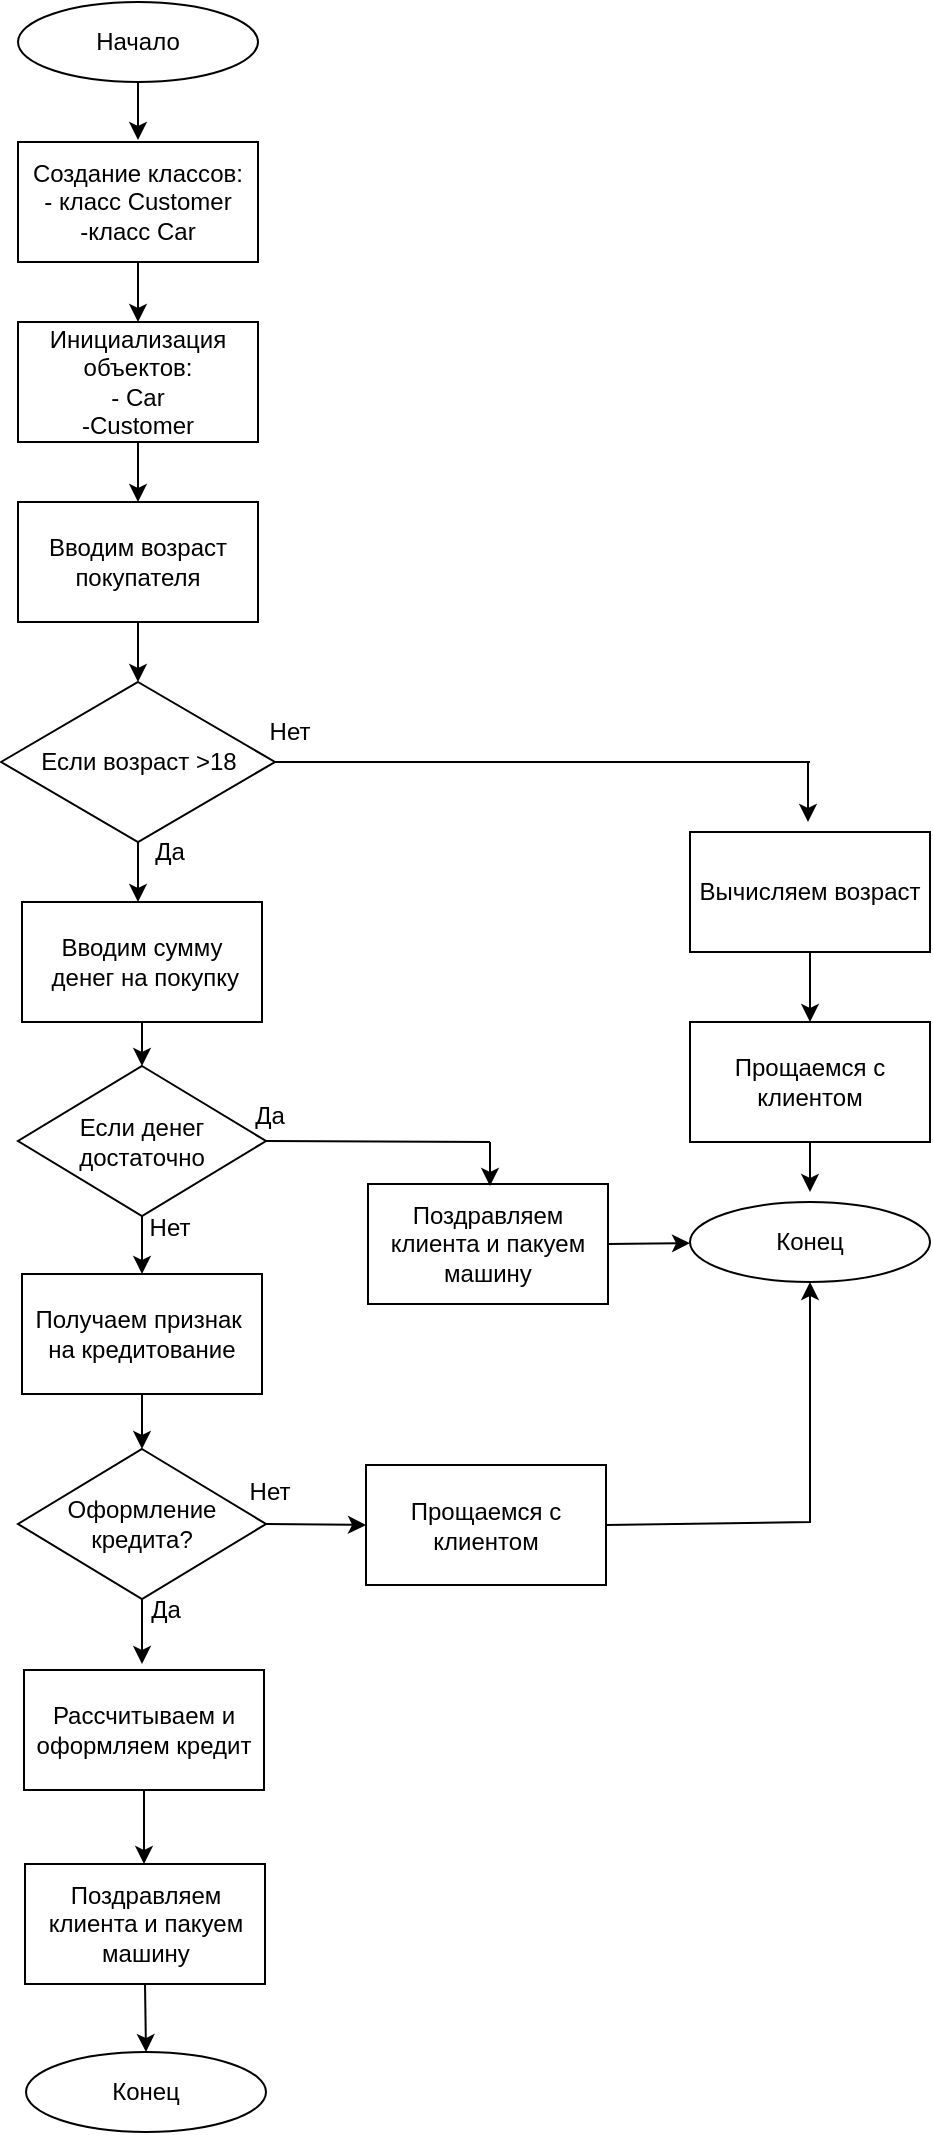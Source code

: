 <mxfile version="17.4.6" type="github"><diagram id="rlFb4esSUAvBTXqXyOLX" name="Page-1"><mxGraphModel dx="856" dy="594" grid="1" gridSize="10" guides="1" tooltips="1" connect="1" arrows="1" fold="1" page="1" pageScale="1" pageWidth="827" pageHeight="1169" math="0" shadow="0"><root><mxCell id="0"/><mxCell id="1" parent="0"/><mxCell id="6WO9o_zj9QvDxaBPkrxI-1" value="Начало" style="ellipse;whiteSpace=wrap;html=1;" vertex="1" parent="1"><mxGeometry x="294" y="60" width="120" height="40" as="geometry"/></mxCell><mxCell id="6WO9o_zj9QvDxaBPkrxI-4" value="" style="endArrow=classic;html=1;rounded=0;exitX=0.5;exitY=1;exitDx=0;exitDy=0;" edge="1" parent="1" source="6WO9o_zj9QvDxaBPkrxI-1"><mxGeometry width="50" height="50" relative="1" as="geometry"><mxPoint x="390" y="389" as="sourcePoint"/><mxPoint x="354" y="129" as="targetPoint"/></mxGeometry></mxCell><mxCell id="6WO9o_zj9QvDxaBPkrxI-5" value="Создание классов:&lt;br&gt;- класс Customer&lt;br&gt;-класс Car" style="rounded=0;whiteSpace=wrap;html=1;" vertex="1" parent="1"><mxGeometry x="294" y="130" width="120" height="60" as="geometry"/></mxCell><mxCell id="6WO9o_zj9QvDxaBPkrxI-6" value="" style="endArrow=classic;html=1;rounded=0;exitX=0.5;exitY=1;exitDx=0;exitDy=0;" edge="1" parent="1" source="6WO9o_zj9QvDxaBPkrxI-5"><mxGeometry width="50" height="50" relative="1" as="geometry"><mxPoint x="390" y="380" as="sourcePoint"/><mxPoint x="354" y="220" as="targetPoint"/></mxGeometry></mxCell><mxCell id="6WO9o_zj9QvDxaBPkrxI-7" value="Инициализация&lt;br&gt;объектов:&lt;br&gt;- Car&lt;br&gt;-Customer" style="rounded=0;whiteSpace=wrap;html=1;" vertex="1" parent="1"><mxGeometry x="294" y="220" width="120" height="60" as="geometry"/></mxCell><mxCell id="6WO9o_zj9QvDxaBPkrxI-8" value="Вводим возраст&lt;br&gt;покупателя" style="rounded=0;whiteSpace=wrap;html=1;" vertex="1" parent="1"><mxGeometry x="294" y="310" width="120" height="60" as="geometry"/></mxCell><mxCell id="6WO9o_zj9QvDxaBPkrxI-9" value="" style="endArrow=classic;html=1;rounded=0;exitX=0.5;exitY=1;exitDx=0;exitDy=0;entryX=0.5;entryY=0;entryDx=0;entryDy=0;" edge="1" parent="1" source="6WO9o_zj9QvDxaBPkrxI-7" target="6WO9o_zj9QvDxaBPkrxI-8"><mxGeometry width="50" height="50" relative="1" as="geometry"><mxPoint x="390" y="380" as="sourcePoint"/><mxPoint x="440" y="330" as="targetPoint"/></mxGeometry></mxCell><mxCell id="6WO9o_zj9QvDxaBPkrxI-10" value="" style="endArrow=classic;html=1;rounded=0;" edge="1" parent="1"><mxGeometry width="50" height="50" relative="1" as="geometry"><mxPoint x="354" y="370" as="sourcePoint"/><mxPoint x="354" y="400" as="targetPoint"/></mxGeometry></mxCell><mxCell id="6WO9o_zj9QvDxaBPkrxI-11" value="Если возраст &amp;gt;18" style="rhombus;whiteSpace=wrap;html=1;" vertex="1" parent="1"><mxGeometry x="285.5" y="400" width="137" height="80" as="geometry"/></mxCell><mxCell id="6WO9o_zj9QvDxaBPkrxI-12" value="" style="endArrow=none;html=1;rounded=0;exitX=1;exitY=0.5;exitDx=0;exitDy=0;" edge="1" parent="1" source="6WO9o_zj9QvDxaBPkrxI-11"><mxGeometry width="50" height="50" relative="1" as="geometry"><mxPoint x="390" y="390" as="sourcePoint"/><mxPoint x="690" y="440" as="targetPoint"/></mxGeometry></mxCell><mxCell id="6WO9o_zj9QvDxaBPkrxI-14" value="Вычисляем возраст" style="rounded=0;whiteSpace=wrap;html=1;" vertex="1" parent="1"><mxGeometry x="630" y="475" width="120" height="60" as="geometry"/></mxCell><mxCell id="6WO9o_zj9QvDxaBPkrxI-15" value="" style="endArrow=classic;html=1;rounded=0;" edge="1" parent="1"><mxGeometry width="50" height="50" relative="1" as="geometry"><mxPoint x="689" y="440" as="sourcePoint"/><mxPoint x="689" y="470" as="targetPoint"/></mxGeometry></mxCell><mxCell id="6WO9o_zj9QvDxaBPkrxI-17" value="Нет" style="text;html=1;strokeColor=none;fillColor=none;align=center;verticalAlign=middle;whiteSpace=wrap;rounded=0;" vertex="1" parent="1"><mxGeometry x="400" y="410" width="60" height="30" as="geometry"/></mxCell><mxCell id="6WO9o_zj9QvDxaBPkrxI-18" value="" style="endArrow=classic;html=1;rounded=0;exitX=0.5;exitY=1;exitDx=0;exitDy=0;entryX=0.5;entryY=0;entryDx=0;entryDy=0;" edge="1" parent="1" source="6WO9o_zj9QvDxaBPkrxI-14" target="6WO9o_zj9QvDxaBPkrxI-19"><mxGeometry width="50" height="50" relative="1" as="geometry"><mxPoint x="500" y="585" as="sourcePoint"/><mxPoint x="690" y="565" as="targetPoint"/></mxGeometry></mxCell><mxCell id="6WO9o_zj9QvDxaBPkrxI-19" value="Прощаемся с клиентом" style="rounded=0;whiteSpace=wrap;html=1;" vertex="1" parent="1"><mxGeometry x="630" y="570" width="120" height="60" as="geometry"/></mxCell><mxCell id="6WO9o_zj9QvDxaBPkrxI-20" value="" style="endArrow=classic;html=1;rounded=0;exitX=0.5;exitY=1;exitDx=0;exitDy=0;" edge="1" parent="1" source="6WO9o_zj9QvDxaBPkrxI-19"><mxGeometry width="50" height="50" relative="1" as="geometry"><mxPoint x="500" y="585" as="sourcePoint"/><mxPoint x="690" y="655" as="targetPoint"/></mxGeometry></mxCell><mxCell id="6WO9o_zj9QvDxaBPkrxI-21" value="Конец" style="ellipse;whiteSpace=wrap;html=1;" vertex="1" parent="1"><mxGeometry x="630" y="660" width="120" height="40" as="geometry"/></mxCell><mxCell id="6WO9o_zj9QvDxaBPkrxI-22" value="" style="endArrow=classic;html=1;rounded=0;exitX=0.5;exitY=1;exitDx=0;exitDy=0;" edge="1" parent="1" source="6WO9o_zj9QvDxaBPkrxI-11"><mxGeometry width="50" height="50" relative="1" as="geometry"><mxPoint x="389" y="530" as="sourcePoint"/><mxPoint x="354" y="510" as="targetPoint"/></mxGeometry></mxCell><mxCell id="6WO9o_zj9QvDxaBPkrxI-23" value="Если денег достаточно" style="rhombus;whiteSpace=wrap;html=1;" vertex="1" parent="1"><mxGeometry x="294" y="592" width="124" height="75" as="geometry"/></mxCell><mxCell id="6WO9o_zj9QvDxaBPkrxI-24" value="Да" style="text;html=1;strokeColor=none;fillColor=none;align=center;verticalAlign=middle;whiteSpace=wrap;rounded=0;" vertex="1" parent="1"><mxGeometry x="340" y="470" width="60" height="30" as="geometry"/></mxCell><mxCell id="6WO9o_zj9QvDxaBPkrxI-27" value="" style="endArrow=none;html=1;rounded=0;entryX=1;entryY=0.5;entryDx=0;entryDy=0;" edge="1" parent="1" target="6WO9o_zj9QvDxaBPkrxI-23"><mxGeometry width="50" height="50" relative="1" as="geometry"><mxPoint x="530" y="630" as="sourcePoint"/><mxPoint x="440" y="602" as="targetPoint"/></mxGeometry></mxCell><mxCell id="6WO9o_zj9QvDxaBPkrxI-28" value="Поздравляем&lt;br&gt;клиента и пакуем машину" style="rounded=0;whiteSpace=wrap;html=1;" vertex="1" parent="1"><mxGeometry x="469" y="651" width="120" height="60" as="geometry"/></mxCell><mxCell id="6WO9o_zj9QvDxaBPkrxI-29" value="" style="endArrow=classic;html=1;rounded=0;" edge="1" parent="1"><mxGeometry width="50" height="50" relative="1" as="geometry"><mxPoint x="530" y="630" as="sourcePoint"/><mxPoint x="530" y="652" as="targetPoint"/></mxGeometry></mxCell><mxCell id="6WO9o_zj9QvDxaBPkrxI-30" value="Да" style="text;html=1;strokeColor=none;fillColor=none;align=center;verticalAlign=middle;whiteSpace=wrap;rounded=0;" vertex="1" parent="1"><mxGeometry x="390" y="602" width="60" height="30" as="geometry"/></mxCell><mxCell id="6WO9o_zj9QvDxaBPkrxI-33" value="Оформление кредита?" style="rhombus;whiteSpace=wrap;html=1;" vertex="1" parent="1"><mxGeometry x="294" y="783.5" width="124" height="75" as="geometry"/></mxCell><mxCell id="6WO9o_zj9QvDxaBPkrxI-34" value="Нет" style="text;html=1;strokeColor=none;fillColor=none;align=center;verticalAlign=middle;whiteSpace=wrap;rounded=0;" vertex="1" parent="1"><mxGeometry x="340" y="658" width="60" height="30" as="geometry"/></mxCell><mxCell id="6WO9o_zj9QvDxaBPkrxI-35" value="Вводим сумму &amp;nbsp;денег на покупку" style="rounded=0;whiteSpace=wrap;html=1;" vertex="1" parent="1"><mxGeometry x="296" y="510" width="120" height="60" as="geometry"/></mxCell><mxCell id="6WO9o_zj9QvDxaBPkrxI-36" value="" style="endArrow=classic;html=1;rounded=0;exitX=0.5;exitY=1;exitDx=0;exitDy=0;entryX=0.5;entryY=0;entryDx=0;entryDy=0;" edge="1" parent="1" source="6WO9o_zj9QvDxaBPkrxI-35" target="6WO9o_zj9QvDxaBPkrxI-23"><mxGeometry width="50" height="50" relative="1" as="geometry"><mxPoint x="380" y="570" as="sourcePoint"/><mxPoint x="430" y="520" as="targetPoint"/></mxGeometry></mxCell><mxCell id="6WO9o_zj9QvDxaBPkrxI-37" value="" style="endArrow=classic;html=1;rounded=0;exitX=1;exitY=0.5;exitDx=0;exitDy=0;" edge="1" parent="1" source="6WO9o_zj9QvDxaBPkrxI-28" target="6WO9o_zj9QvDxaBPkrxI-21"><mxGeometry width="50" height="50" relative="1" as="geometry"><mxPoint x="450" y="640" as="sourcePoint"/><mxPoint x="500" y="590" as="targetPoint"/></mxGeometry></mxCell><mxCell id="6WO9o_zj9QvDxaBPkrxI-38" value="Прощаемся с клиентом" style="rounded=0;whiteSpace=wrap;html=1;" vertex="1" parent="1"><mxGeometry x="468" y="791.5" width="120" height="60" as="geometry"/></mxCell><mxCell id="6WO9o_zj9QvDxaBPkrxI-39" value="" style="endArrow=classic;html=1;rounded=0;exitX=1;exitY=0.5;exitDx=0;exitDy=0;entryX=0;entryY=0.5;entryDx=0;entryDy=0;" edge="1" parent="1" source="6WO9o_zj9QvDxaBPkrxI-33" target="6WO9o_zj9QvDxaBPkrxI-38"><mxGeometry width="50" height="50" relative="1" as="geometry"><mxPoint x="340" y="701" as="sourcePoint"/><mxPoint x="390" y="651" as="targetPoint"/></mxGeometry></mxCell><mxCell id="6WO9o_zj9QvDxaBPkrxI-40" value="Нет" style="text;html=1;strokeColor=none;fillColor=none;align=center;verticalAlign=middle;whiteSpace=wrap;rounded=0;" vertex="1" parent="1"><mxGeometry x="390" y="790" width="60" height="30" as="geometry"/></mxCell><mxCell id="6WO9o_zj9QvDxaBPkrxI-41" value="" style="endArrow=classic;html=1;rounded=0;exitX=1;exitY=0.5;exitDx=0;exitDy=0;entryX=0.5;entryY=1;entryDx=0;entryDy=0;" edge="1" parent="1" source="6WO9o_zj9QvDxaBPkrxI-38" target="6WO9o_zj9QvDxaBPkrxI-21"><mxGeometry width="50" height="50" relative="1" as="geometry"><mxPoint x="340" y="640" as="sourcePoint"/><mxPoint x="390" y="590" as="targetPoint"/><Array as="points"><mxPoint x="690" y="820"/></Array></mxGeometry></mxCell><mxCell id="6WO9o_zj9QvDxaBPkrxI-42" value="" style="endArrow=classic;html=1;rounded=0;exitX=0.5;exitY=1;exitDx=0;exitDy=0;" edge="1" parent="1" source="6WO9o_zj9QvDxaBPkrxI-33"><mxGeometry width="50" height="50" relative="1" as="geometry"><mxPoint x="340" y="931" as="sourcePoint"/><mxPoint x="356" y="891" as="targetPoint"/></mxGeometry></mxCell><mxCell id="6WO9o_zj9QvDxaBPkrxI-43" value="Рассчитываем и оформляем кредит" style="rounded=0;whiteSpace=wrap;html=1;" vertex="1" parent="1"><mxGeometry x="297" y="894" width="120" height="60" as="geometry"/></mxCell><mxCell id="6WO9o_zj9QvDxaBPkrxI-44" value="Поздравляем&lt;br&gt;клиента и пакуем машину" style="rounded=0;whiteSpace=wrap;html=1;" vertex="1" parent="1"><mxGeometry x="297.5" y="991" width="120" height="60" as="geometry"/></mxCell><mxCell id="6WO9o_zj9QvDxaBPkrxI-48" value="" style="endArrow=classic;html=1;rounded=0;exitX=0.5;exitY=1;exitDx=0;exitDy=0;" edge="1" parent="1" source="6WO9o_zj9QvDxaBPkrxI-43"><mxGeometry width="50" height="50" relative="1" as="geometry"><mxPoint x="340" y="931" as="sourcePoint"/><mxPoint x="357" y="991" as="targetPoint"/></mxGeometry></mxCell><mxCell id="6WO9o_zj9QvDxaBPkrxI-49" value="Да" style="text;html=1;strokeColor=none;fillColor=none;align=center;verticalAlign=middle;whiteSpace=wrap;rounded=0;" vertex="1" parent="1"><mxGeometry x="338" y="848.5" width="60" height="30" as="geometry"/></mxCell><mxCell id="6WO9o_zj9QvDxaBPkrxI-50" value="" style="endArrow=classic;html=1;rounded=0;exitX=0.5;exitY=1;exitDx=0;exitDy=0;entryX=0.5;entryY=0;entryDx=0;entryDy=0;" edge="1" parent="1" source="6WO9o_zj9QvDxaBPkrxI-44" target="6WO9o_zj9QvDxaBPkrxI-51"><mxGeometry width="50" height="50" relative="1" as="geometry"><mxPoint x="367" y="977" as="sourcePoint"/><mxPoint x="358" y="1081" as="targetPoint"/></mxGeometry></mxCell><mxCell id="6WO9o_zj9QvDxaBPkrxI-51" value="Конец" style="ellipse;whiteSpace=wrap;html=1;" vertex="1" parent="1"><mxGeometry x="298" y="1085" width="120" height="40" as="geometry"/></mxCell><mxCell id="6WO9o_zj9QvDxaBPkrxI-56" value="Получаем признак&amp;nbsp;&lt;br&gt;на кредитование" style="rounded=0;whiteSpace=wrap;html=1;" vertex="1" parent="1"><mxGeometry x="296" y="696" width="120" height="60" as="geometry"/></mxCell><mxCell id="6WO9o_zj9QvDxaBPkrxI-57" value="" style="endArrow=classic;html=1;rounded=0;exitX=0.5;exitY=1;exitDx=0;exitDy=0;entryX=0.5;entryY=0;entryDx=0;entryDy=0;" edge="1" parent="1" source="6WO9o_zj9QvDxaBPkrxI-56" target="6WO9o_zj9QvDxaBPkrxI-33"><mxGeometry width="50" height="50" relative="1" as="geometry"><mxPoint x="370" y="760" as="sourcePoint"/><mxPoint x="420" y="710" as="targetPoint"/></mxGeometry></mxCell><mxCell id="6WO9o_zj9QvDxaBPkrxI-58" value="" style="endArrow=classic;html=1;rounded=0;entryX=0.5;entryY=0;entryDx=0;entryDy=0;exitX=0.5;exitY=1;exitDx=0;exitDy=0;" edge="1" parent="1" source="6WO9o_zj9QvDxaBPkrxI-23" target="6WO9o_zj9QvDxaBPkrxI-56"><mxGeometry width="50" height="50" relative="1" as="geometry"><mxPoint x="280" y="670" as="sourcePoint"/><mxPoint x="420" y="710" as="targetPoint"/></mxGeometry></mxCell></root></mxGraphModel></diagram></mxfile>
